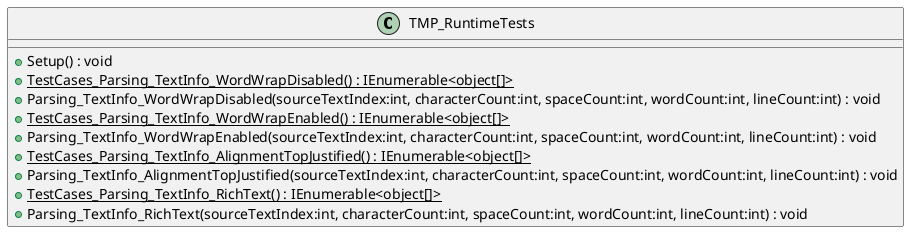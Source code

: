 @startuml
class TMP_RuntimeTests {
    + Setup() : void
    + {static} TestCases_Parsing_TextInfo_WordWrapDisabled() : IEnumerable<object[]>
    + Parsing_TextInfo_WordWrapDisabled(sourceTextIndex:int, characterCount:int, spaceCount:int, wordCount:int, lineCount:int) : void
    + {static} TestCases_Parsing_TextInfo_WordWrapEnabled() : IEnumerable<object[]>
    + Parsing_TextInfo_WordWrapEnabled(sourceTextIndex:int, characterCount:int, spaceCount:int, wordCount:int, lineCount:int) : void
    + {static} TestCases_Parsing_TextInfo_AlignmentTopJustified() : IEnumerable<object[]>
    + Parsing_TextInfo_AlignmentTopJustified(sourceTextIndex:int, characterCount:int, spaceCount:int, wordCount:int, lineCount:int) : void
    + {static} TestCases_Parsing_TextInfo_RichText() : IEnumerable<object[]>
    + Parsing_TextInfo_RichText(sourceTextIndex:int, characterCount:int, spaceCount:int, wordCount:int, lineCount:int) : void
}
@enduml
